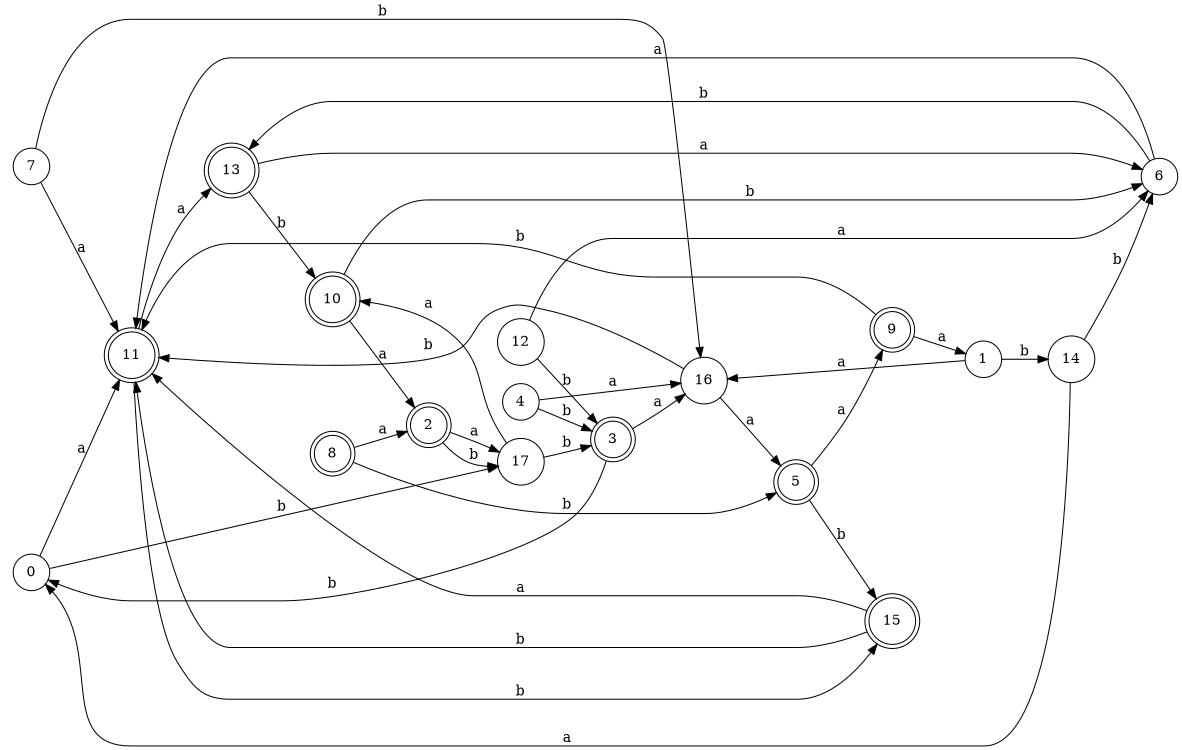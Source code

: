 digraph n15_3 {
__start0 [label="" shape="none"];

rankdir=LR;
size="8,5";

s0 [style="filled", color="black", fillcolor="white" shape="circle", label="0"];
s1 [style="filled", color="black", fillcolor="white" shape="circle", label="1"];
s2 [style="rounded,filled", color="black", fillcolor="white" shape="doublecircle", label="2"];
s3 [style="rounded,filled", color="black", fillcolor="white" shape="doublecircle", label="3"];
s4 [style="filled", color="black", fillcolor="white" shape="circle", label="4"];
s5 [style="rounded,filled", color="black", fillcolor="white" shape="doublecircle", label="5"];
s6 [style="filled", color="black", fillcolor="white" shape="circle", label="6"];
s7 [style="filled", color="black", fillcolor="white" shape="circle", label="7"];
s8 [style="rounded,filled", color="black", fillcolor="white" shape="doublecircle", label="8"];
s9 [style="rounded,filled", color="black", fillcolor="white" shape="doublecircle", label="9"];
s10 [style="rounded,filled", color="black", fillcolor="white" shape="doublecircle", label="10"];
s11 [style="rounded,filled", color="black", fillcolor="white" shape="doublecircle", label="11"];
s12 [style="filled", color="black", fillcolor="white" shape="circle", label="12"];
s13 [style="rounded,filled", color="black", fillcolor="white" shape="doublecircle", label="13"];
s14 [style="filled", color="black", fillcolor="white" shape="circle", label="14"];
s15 [style="rounded,filled", color="black", fillcolor="white" shape="doublecircle", label="15"];
s16 [style="filled", color="black", fillcolor="white" shape="circle", label="16"];
s17 [style="filled", color="black", fillcolor="white" shape="circle", label="17"];
s0 -> s11 [label="a"];
s0 -> s17 [label="b"];
s1 -> s16 [label="a"];
s1 -> s14 [label="b"];
s2 -> s17 [label="a"];
s2 -> s17 [label="b"];
s3 -> s16 [label="a"];
s3 -> s0 [label="b"];
s4 -> s16 [label="a"];
s4 -> s3 [label="b"];
s5 -> s9 [label="a"];
s5 -> s15 [label="b"];
s6 -> s11 [label="a"];
s6 -> s13 [label="b"];
s7 -> s11 [label="a"];
s7 -> s16 [label="b"];
s8 -> s2 [label="a"];
s8 -> s5 [label="b"];
s9 -> s1 [label="a"];
s9 -> s11 [label="b"];
s10 -> s2 [label="a"];
s10 -> s6 [label="b"];
s11 -> s13 [label="a"];
s11 -> s15 [label="b"];
s12 -> s6 [label="a"];
s12 -> s3 [label="b"];
s13 -> s6 [label="a"];
s13 -> s10 [label="b"];
s14 -> s0 [label="a"];
s14 -> s6 [label="b"];
s15 -> s11 [label="a"];
s15 -> s11 [label="b"];
s16 -> s5 [label="a"];
s16 -> s11 [label="b"];
s17 -> s10 [label="a"];
s17 -> s3 [label="b"];

}